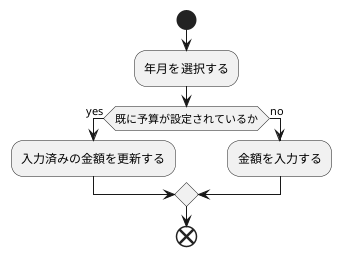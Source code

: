 @startuml  section-1
start
' content
' 予算設定画面
:年月を選択する;
if (既に予算が設定されているか) then (yes)
:入力済みの金額を更新する;
else (no)
:金額を入力する;
endif
end
@enduml
